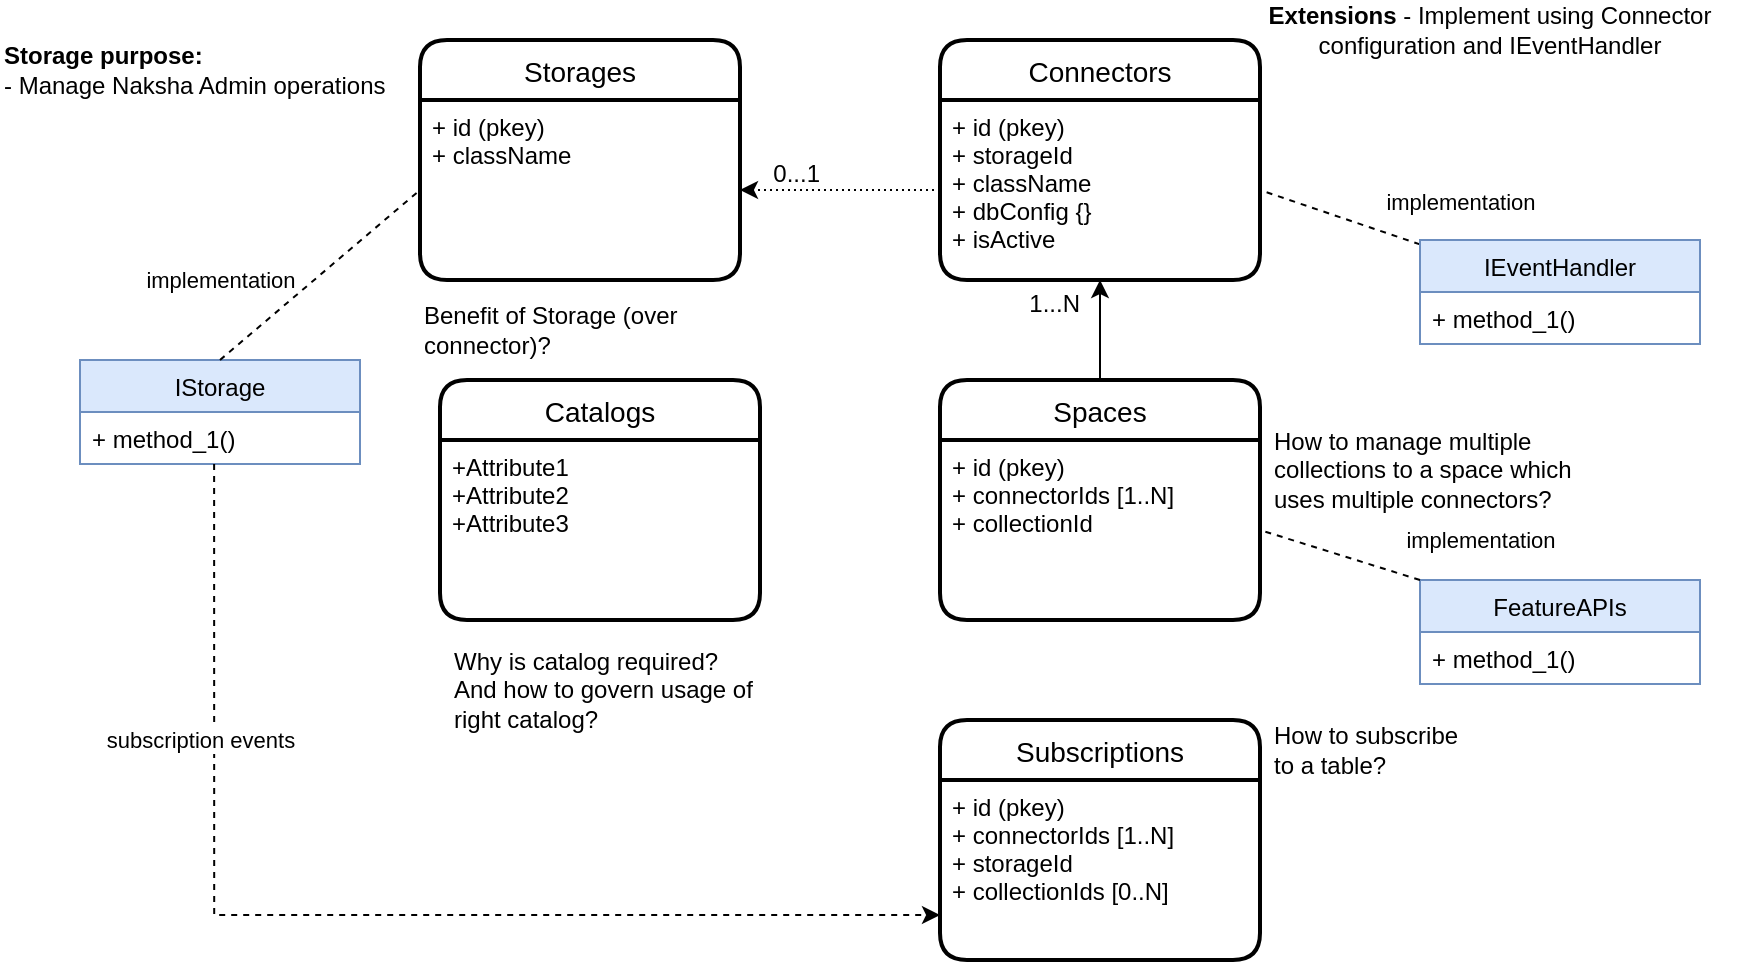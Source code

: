 <mxfile version="16.1.2" type="device"><diagram id="G_I1IZAEbGgFMnTUu-xy" name="Page-1"><mxGraphModel dx="850" dy="562" grid="1" gridSize="10" guides="1" tooltips="1" connect="1" arrows="1" fold="1" page="1" pageScale="1" pageWidth="1169" pageHeight="827" math="0" shadow="0"><root><mxCell id="0"/><mxCell id="1" parent="0"/><mxCell id="_B97C0erC6PENmTlcyRc-1" value="Storages" style="swimlane;childLayout=stackLayout;horizontal=1;startSize=30;horizontalStack=0;rounded=1;fontSize=14;fontStyle=0;strokeWidth=2;resizeParent=0;resizeLast=1;shadow=0;dashed=0;align=center;collapsible=0;" vertex="1" parent="1"><mxGeometry x="410" y="50" width="160" height="120" as="geometry"/></mxCell><mxCell id="_B97C0erC6PENmTlcyRc-2" value="+ id (pkey)&#10;+ className&#10;" style="align=left;strokeColor=none;fillColor=none;spacingLeft=4;fontSize=12;verticalAlign=top;resizable=0;rotatable=0;part=1;" vertex="1" parent="_B97C0erC6PENmTlcyRc-1"><mxGeometry y="30" width="160" height="90" as="geometry"/></mxCell><mxCell id="_B97C0erC6PENmTlcyRc-4" value="Connectors" style="swimlane;childLayout=stackLayout;horizontal=1;startSize=30;horizontalStack=0;rounded=1;fontSize=14;fontStyle=0;strokeWidth=2;resizeParent=0;resizeLast=1;shadow=0;dashed=0;align=center;collapsible=0;" vertex="1" parent="1"><mxGeometry x="670" y="50" width="160" height="120" as="geometry"/></mxCell><mxCell id="_B97C0erC6PENmTlcyRc-5" value="+ id (pkey)&#10;+ storageId&#10;+ className&#10;+ dbConfig {}&#10;+ isActive" style="align=left;strokeColor=none;fillColor=none;spacingLeft=4;fontSize=12;verticalAlign=top;resizable=0;rotatable=0;part=1;" vertex="1" parent="_B97C0erC6PENmTlcyRc-4"><mxGeometry y="30" width="160" height="90" as="geometry"/></mxCell><mxCell id="_B97C0erC6PENmTlcyRc-6" value="Spaces" style="swimlane;childLayout=stackLayout;horizontal=1;startSize=30;horizontalStack=0;rounded=1;fontSize=14;fontStyle=0;strokeWidth=2;resizeParent=0;resizeLast=1;shadow=0;dashed=0;align=center;collapsible=0;" vertex="1" parent="1"><mxGeometry x="670" y="220" width="160" height="120" as="geometry"/></mxCell><mxCell id="_B97C0erC6PENmTlcyRc-7" value="+ id (pkey)&#10;+ connectorIds [1..N]&#10;+ collectionId" style="align=left;strokeColor=none;fillColor=none;spacingLeft=4;fontSize=12;verticalAlign=top;resizable=0;rotatable=0;part=1;" vertex="1" parent="_B97C0erC6PENmTlcyRc-6"><mxGeometry y="30" width="160" height="90" as="geometry"/></mxCell><mxCell id="_B97C0erC6PENmTlcyRc-10" value="Subscriptions" style="swimlane;childLayout=stackLayout;horizontal=1;startSize=30;horizontalStack=0;rounded=1;fontSize=14;fontStyle=0;strokeWidth=2;resizeParent=0;resizeLast=1;shadow=0;dashed=0;align=center;collapsible=0;" vertex="1" parent="1"><mxGeometry x="670" y="390" width="160" height="120" as="geometry"/></mxCell><mxCell id="_B97C0erC6PENmTlcyRc-11" value="+ id (pkey)&#10;+ connectorIds [1..N]&#10;+ storageId&#10;+ collectionIds [0..N]" style="align=left;strokeColor=none;fillColor=none;spacingLeft=4;fontSize=12;verticalAlign=top;resizable=0;rotatable=0;part=1;" vertex="1" parent="_B97C0erC6PENmTlcyRc-10"><mxGeometry y="30" width="160" height="90" as="geometry"/></mxCell><mxCell id="_B97C0erC6PENmTlcyRc-12" value="Catalogs" style="swimlane;childLayout=stackLayout;horizontal=1;startSize=30;horizontalStack=0;rounded=1;fontSize=14;fontStyle=0;strokeWidth=2;resizeParent=0;resizeLast=1;shadow=0;dashed=0;align=center;collapsible=0;" vertex="1" parent="1"><mxGeometry x="420" y="220" width="160" height="120" as="geometry"/></mxCell><mxCell id="_B97C0erC6PENmTlcyRc-13" value="+Attribute1&#10;+Attribute2&#10;+Attribute3" style="align=left;strokeColor=none;fillColor=none;spacingLeft=4;fontSize=12;verticalAlign=top;resizable=0;rotatable=0;part=1;" vertex="1" parent="_B97C0erC6PENmTlcyRc-12"><mxGeometry y="30" width="160" height="90" as="geometry"/></mxCell><mxCell id="_B97C0erC6PENmTlcyRc-15" value="" style="endArrow=classic;html=1;rounded=0;dashed=1;dashPattern=1 2;exitX=0;exitY=0.5;exitDx=0;exitDy=0;endFill=1;entryX=1;entryY=0.5;entryDx=0;entryDy=0;" edge="1" parent="1" source="_B97C0erC6PENmTlcyRc-5" target="_B97C0erC6PENmTlcyRc-2"><mxGeometry relative="1" as="geometry"><mxPoint x="620" y="280" as="sourcePoint"/><mxPoint x="620" y="160" as="targetPoint"/></mxGeometry></mxCell><mxCell id="_B97C0erC6PENmTlcyRc-16" value="0...1" style="resizable=0;html=1;align=right;verticalAlign=bottom;" connectable="0" vertex="1" parent="_B97C0erC6PENmTlcyRc-15"><mxGeometry x="1" relative="1" as="geometry"><mxPoint x="40" as="offset"/></mxGeometry></mxCell><mxCell id="_B97C0erC6PENmTlcyRc-17" value="" style="endArrow=classic;html=1;rounded=0;entryX=0.5;entryY=1;entryDx=0;entryDy=0;exitX=0.5;exitY=0;exitDx=0;exitDy=0;endFill=1;" edge="1" parent="1" source="_B97C0erC6PENmTlcyRc-6" target="_B97C0erC6PENmTlcyRc-5"><mxGeometry relative="1" as="geometry"><mxPoint x="620" y="280" as="sourcePoint"/><mxPoint x="780" y="280" as="targetPoint"/></mxGeometry></mxCell><mxCell id="_B97C0erC6PENmTlcyRc-18" value="1...N" style="resizable=0;html=1;align=right;verticalAlign=bottom;" connectable="0" vertex="1" parent="_B97C0erC6PENmTlcyRc-17"><mxGeometry x="1" relative="1" as="geometry"><mxPoint x="-10" y="20" as="offset"/></mxGeometry></mxCell><mxCell id="_B97C0erC6PENmTlcyRc-19" value="How to subscribe to a table?" style="text;html=1;strokeColor=none;fillColor=none;align=left;verticalAlign=middle;whiteSpace=wrap;rounded=0;" vertex="1" parent="1"><mxGeometry x="835" y="390" width="95" height="30" as="geometry"/></mxCell><mxCell id="_B97C0erC6PENmTlcyRc-20" value="How to manage multiple collections to a space which uses multiple connectors?" style="text;html=1;strokeColor=none;fillColor=none;align=left;verticalAlign=middle;whiteSpace=wrap;rounded=0;" vertex="1" parent="1"><mxGeometry x="835" y="250" width="155" height="30" as="geometry"/></mxCell><mxCell id="_B97C0erC6PENmTlcyRc-21" value="Why is catalog required?&lt;br&gt;And how to govern usage of right catalog?" style="text;html=1;strokeColor=none;fillColor=none;align=left;verticalAlign=middle;whiteSpace=wrap;rounded=0;" vertex="1" parent="1"><mxGeometry x="425" y="360" width="155" height="30" as="geometry"/></mxCell><mxCell id="_B97C0erC6PENmTlcyRc-22" value="Benefit of Storage (over connector)?" style="text;html=1;strokeColor=none;fillColor=none;align=left;verticalAlign=middle;whiteSpace=wrap;rounded=0;" vertex="1" parent="1"><mxGeometry x="410" y="180" width="155" height="30" as="geometry"/></mxCell><mxCell id="_B97C0erC6PENmTlcyRc-24" value="IStorage" style="swimlane;fontStyle=0;childLayout=stackLayout;horizontal=1;startSize=26;fillColor=#dae8fc;horizontalStack=0;resizeParent=1;resizeParentMax=0;resizeLast=0;collapsible=0;marginBottom=0;strokeColor=#6c8ebf;" vertex="1" parent="1"><mxGeometry x="240" y="210" width="140" height="52" as="geometry"/></mxCell><mxCell id="_B97C0erC6PENmTlcyRc-25" value="+ method_1()" style="text;strokeColor=none;fillColor=none;align=left;verticalAlign=top;spacingLeft=4;spacingRight=4;overflow=hidden;rotatable=0;points=[[0,0.5],[1,0.5]];portConstraint=eastwest;" vertex="1" parent="_B97C0erC6PENmTlcyRc-24"><mxGeometry y="26" width="140" height="26" as="geometry"/></mxCell><mxCell id="_B97C0erC6PENmTlcyRc-31" style="edgeStyle=none;rounded=0;orthogonalLoop=1;jettySize=auto;html=1;entryX=1;entryY=0.5;entryDx=0;entryDy=0;endArrow=none;endFill=0;dashed=1;" edge="1" parent="1" source="_B97C0erC6PENmTlcyRc-29" target="_B97C0erC6PENmTlcyRc-5"><mxGeometry relative="1" as="geometry"/></mxCell><mxCell id="_B97C0erC6PENmTlcyRc-32" value="implementation" style="edgeLabel;html=1;align=center;verticalAlign=middle;resizable=0;points=[];" vertex="1" connectable="0" parent="_B97C0erC6PENmTlcyRc-31"><mxGeometry x="-0.505" y="1" relative="1" as="geometry"><mxPoint x="40" y="-16" as="offset"/></mxGeometry></mxCell><mxCell id="_B97C0erC6PENmTlcyRc-29" value="IEventHandler" style="swimlane;fontStyle=0;childLayout=stackLayout;horizontal=1;startSize=26;fillColor=#dae8fc;horizontalStack=0;resizeParent=1;resizeParentMax=0;resizeLast=0;collapsible=0;marginBottom=0;strokeColor=#6c8ebf;" vertex="1" parent="1"><mxGeometry x="910" y="150" width="140" height="52" as="geometry"/></mxCell><mxCell id="_B97C0erC6PENmTlcyRc-30" value="+ method_1()" style="text;strokeColor=none;fillColor=none;align=left;verticalAlign=top;spacingLeft=4;spacingRight=4;overflow=hidden;rotatable=0;points=[[0,0.5],[1,0.5]];portConstraint=eastwest;" vertex="1" parent="_B97C0erC6PENmTlcyRc-29"><mxGeometry y="26" width="140" height="26" as="geometry"/></mxCell><mxCell id="_B97C0erC6PENmTlcyRc-33" style="edgeStyle=none;rounded=0;orthogonalLoop=1;jettySize=auto;html=1;entryX=0;entryY=0.5;entryDx=0;entryDy=0;endArrow=none;endFill=0;dashed=1;exitX=0.5;exitY=0;exitDx=0;exitDy=0;" edge="1" parent="1" source="_B97C0erC6PENmTlcyRc-24" target="_B97C0erC6PENmTlcyRc-2"><mxGeometry relative="1" as="geometry"><mxPoint x="920" y="162.2" as="sourcePoint"/><mxPoint x="840" y="135" as="targetPoint"/></mxGeometry></mxCell><mxCell id="_B97C0erC6PENmTlcyRc-34" value="implementation" style="edgeLabel;html=1;align=center;verticalAlign=middle;resizable=0;points=[];" vertex="1" connectable="0" parent="_B97C0erC6PENmTlcyRc-33"><mxGeometry x="-0.505" y="1" relative="1" as="geometry"><mxPoint x="-24" y="-18" as="offset"/></mxGeometry></mxCell><mxCell id="_B97C0erC6PENmTlcyRc-37" value="&lt;b&gt;Extensions&lt;/b&gt; - Implement using Connector configuration and IEventHandler" style="text;html=1;strokeColor=none;fillColor=none;align=center;verticalAlign=middle;whiteSpace=wrap;rounded=0;" vertex="1" parent="1"><mxGeometry x="820" y="30" width="250" height="30" as="geometry"/></mxCell><mxCell id="_B97C0erC6PENmTlcyRc-38" value="&lt;b&gt;Storage purpose:&lt;br&gt;&lt;/b&gt;- Manage Naksha Admin operations" style="text;html=1;strokeColor=none;fillColor=none;align=left;verticalAlign=middle;whiteSpace=wrap;rounded=0;" vertex="1" parent="1"><mxGeometry x="200" y="50" width="250" height="30" as="geometry"/></mxCell><mxCell id="_B97C0erC6PENmTlcyRc-39" value="FeatureAPIs" style="swimlane;fontStyle=0;childLayout=stackLayout;horizontal=1;startSize=26;fillColor=#dae8fc;horizontalStack=0;resizeParent=1;resizeParentMax=0;resizeLast=0;collapsible=0;marginBottom=0;strokeColor=#6c8ebf;" vertex="1" parent="1"><mxGeometry x="910" y="320" width="140" height="52" as="geometry"/></mxCell><mxCell id="_B97C0erC6PENmTlcyRc-40" value="+ method_1()" style="text;strokeColor=none;fillColor=none;align=left;verticalAlign=top;spacingLeft=4;spacingRight=4;overflow=hidden;rotatable=0;points=[[0,0.5],[1,0.5]];portConstraint=eastwest;" vertex="1" parent="_B97C0erC6PENmTlcyRc-39"><mxGeometry y="26" width="140" height="26" as="geometry"/></mxCell><mxCell id="_B97C0erC6PENmTlcyRc-41" style="edgeStyle=none;rounded=0;orthogonalLoop=1;jettySize=auto;html=1;entryX=1;entryY=0.5;entryDx=0;entryDy=0;endArrow=none;endFill=0;dashed=1;exitX=0;exitY=0;exitDx=0;exitDy=0;" edge="1" parent="1" source="_B97C0erC6PENmTlcyRc-39" target="_B97C0erC6PENmTlcyRc-7"><mxGeometry relative="1" as="geometry"><mxPoint x="920" y="162.2" as="sourcePoint"/><mxPoint x="840" y="135" as="targetPoint"/></mxGeometry></mxCell><mxCell id="_B97C0erC6PENmTlcyRc-42" value="implementation" style="edgeLabel;html=1;align=center;verticalAlign=middle;resizable=0;points=[];" vertex="1" connectable="0" parent="_B97C0erC6PENmTlcyRc-41"><mxGeometry x="-0.505" y="1" relative="1" as="geometry"><mxPoint x="50" y="-15" as="offset"/></mxGeometry></mxCell><mxCell id="_B97C0erC6PENmTlcyRc-43" style="edgeStyle=orthogonalEdgeStyle;rounded=0;orthogonalLoop=1;jettySize=auto;html=1;entryX=0;entryY=0.75;entryDx=0;entryDy=0;endArrow=classic;endFill=1;dashed=1;exitX=0.479;exitY=1;exitDx=0;exitDy=0;exitPerimeter=0;" edge="1" parent="1" source="_B97C0erC6PENmTlcyRc-25" target="_B97C0erC6PENmTlcyRc-11"><mxGeometry relative="1" as="geometry"><mxPoint x="320" y="220" as="sourcePoint"/><mxPoint x="420" y="135" as="targetPoint"/></mxGeometry></mxCell><mxCell id="_B97C0erC6PENmTlcyRc-44" value="subscription events" style="edgeLabel;html=1;align=center;verticalAlign=middle;resizable=0;points=[];" vertex="1" connectable="0" parent="_B97C0erC6PENmTlcyRc-43"><mxGeometry x="-0.505" y="1" relative="1" as="geometry"><mxPoint x="-8" y="-8" as="offset"/></mxGeometry></mxCell></root></mxGraphModel></diagram></mxfile>